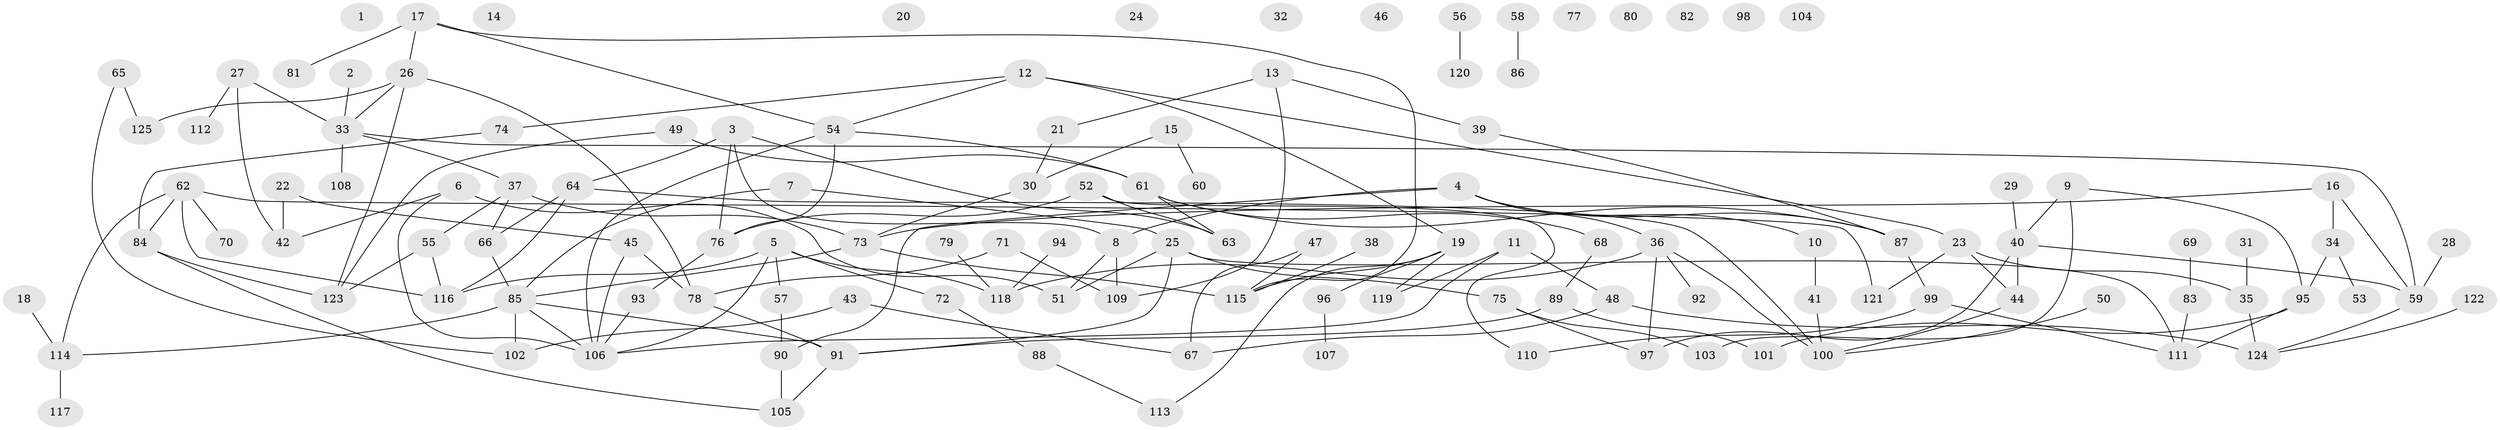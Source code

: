 // Generated by graph-tools (version 1.1) at 2025/33/03/09/25 02:33:22]
// undirected, 125 vertices, 163 edges
graph export_dot {
graph [start="1"]
  node [color=gray90,style=filled];
  1;
  2;
  3;
  4;
  5;
  6;
  7;
  8;
  9;
  10;
  11;
  12;
  13;
  14;
  15;
  16;
  17;
  18;
  19;
  20;
  21;
  22;
  23;
  24;
  25;
  26;
  27;
  28;
  29;
  30;
  31;
  32;
  33;
  34;
  35;
  36;
  37;
  38;
  39;
  40;
  41;
  42;
  43;
  44;
  45;
  46;
  47;
  48;
  49;
  50;
  51;
  52;
  53;
  54;
  55;
  56;
  57;
  58;
  59;
  60;
  61;
  62;
  63;
  64;
  65;
  66;
  67;
  68;
  69;
  70;
  71;
  72;
  73;
  74;
  75;
  76;
  77;
  78;
  79;
  80;
  81;
  82;
  83;
  84;
  85;
  86;
  87;
  88;
  89;
  90;
  91;
  92;
  93;
  94;
  95;
  96;
  97;
  98;
  99;
  100;
  101;
  102;
  103;
  104;
  105;
  106;
  107;
  108;
  109;
  110;
  111;
  112;
  113;
  114;
  115;
  116;
  117;
  118;
  119;
  120;
  121;
  122;
  123;
  124;
  125;
  2 -- 33;
  3 -- 8;
  3 -- 63;
  3 -- 64;
  3 -- 76;
  4 -- 8;
  4 -- 10;
  4 -- 36;
  4 -- 87;
  4 -- 90;
  5 -- 57;
  5 -- 72;
  5 -- 106;
  5 -- 116;
  5 -- 118;
  6 -- 42;
  6 -- 51;
  6 -- 106;
  7 -- 25;
  7 -- 85;
  8 -- 51;
  8 -- 109;
  9 -- 40;
  9 -- 95;
  9 -- 103;
  10 -- 41;
  11 -- 48;
  11 -- 106;
  11 -- 119;
  12 -- 19;
  12 -- 23;
  12 -- 54;
  12 -- 74;
  13 -- 21;
  13 -- 39;
  13 -- 109;
  15 -- 30;
  15 -- 60;
  16 -- 34;
  16 -- 59;
  16 -- 73;
  17 -- 26;
  17 -- 54;
  17 -- 81;
  17 -- 115;
  18 -- 114;
  19 -- 96;
  19 -- 113;
  19 -- 115;
  19 -- 119;
  21 -- 30;
  22 -- 42;
  22 -- 45;
  23 -- 35;
  23 -- 44;
  23 -- 121;
  25 -- 51;
  25 -- 75;
  25 -- 91;
  25 -- 111;
  26 -- 33;
  26 -- 78;
  26 -- 123;
  26 -- 125;
  27 -- 33;
  27 -- 42;
  27 -- 112;
  28 -- 59;
  29 -- 40;
  30 -- 73;
  31 -- 35;
  33 -- 37;
  33 -- 59;
  33 -- 108;
  34 -- 53;
  34 -- 95;
  35 -- 124;
  36 -- 92;
  36 -- 97;
  36 -- 100;
  36 -- 118;
  37 -- 55;
  37 -- 66;
  37 -- 73;
  38 -- 115;
  39 -- 87;
  40 -- 44;
  40 -- 59;
  40 -- 97;
  41 -- 100;
  43 -- 67;
  43 -- 102;
  44 -- 100;
  45 -- 78;
  45 -- 106;
  47 -- 67;
  47 -- 115;
  48 -- 67;
  48 -- 124;
  49 -- 61;
  49 -- 123;
  50 -- 100;
  52 -- 63;
  52 -- 76;
  52 -- 110;
  54 -- 61;
  54 -- 76;
  54 -- 106;
  55 -- 116;
  55 -- 123;
  56 -- 120;
  57 -- 90;
  58 -- 86;
  59 -- 124;
  61 -- 63;
  61 -- 68;
  61 -- 87;
  62 -- 70;
  62 -- 84;
  62 -- 114;
  62 -- 116;
  62 -- 121;
  64 -- 66;
  64 -- 100;
  64 -- 116;
  65 -- 102;
  65 -- 125;
  66 -- 85;
  68 -- 89;
  69 -- 83;
  71 -- 78;
  71 -- 109;
  72 -- 88;
  73 -- 85;
  73 -- 115;
  74 -- 84;
  75 -- 97;
  75 -- 103;
  76 -- 93;
  78 -- 91;
  79 -- 118;
  83 -- 111;
  84 -- 105;
  84 -- 123;
  85 -- 91;
  85 -- 102;
  85 -- 106;
  85 -- 114;
  87 -- 99;
  88 -- 113;
  89 -- 91;
  89 -- 101;
  90 -- 105;
  91 -- 105;
  93 -- 106;
  94 -- 118;
  95 -- 101;
  95 -- 111;
  96 -- 107;
  99 -- 110;
  99 -- 111;
  114 -- 117;
  122 -- 124;
}
